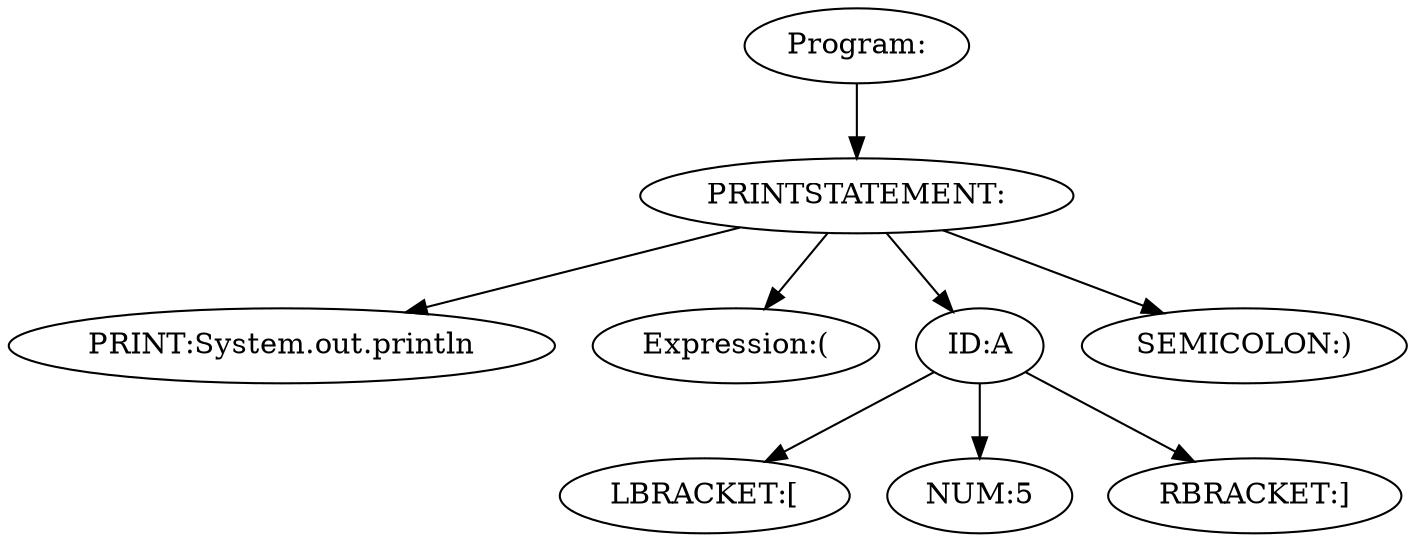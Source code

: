 digraph {
n0 [label="Program:"];
n1 [label="PRINTSTATEMENT:"];
n2 [label="PRINT:System.out.println"];
n1 -> n2
n3 [label="Expression:("];
n1 -> n3
n4 [label="ID:A"];
n5 [label="LBRACKET:["];
n4 -> n5
n6 [label="NUM:5"];
n4 -> n6
n7 [label="RBRACKET:]"];
n4 -> n7
n1 -> n4
n8 [label="SEMICOLON:)"];
n1 -> n8
n0 -> n1
}
